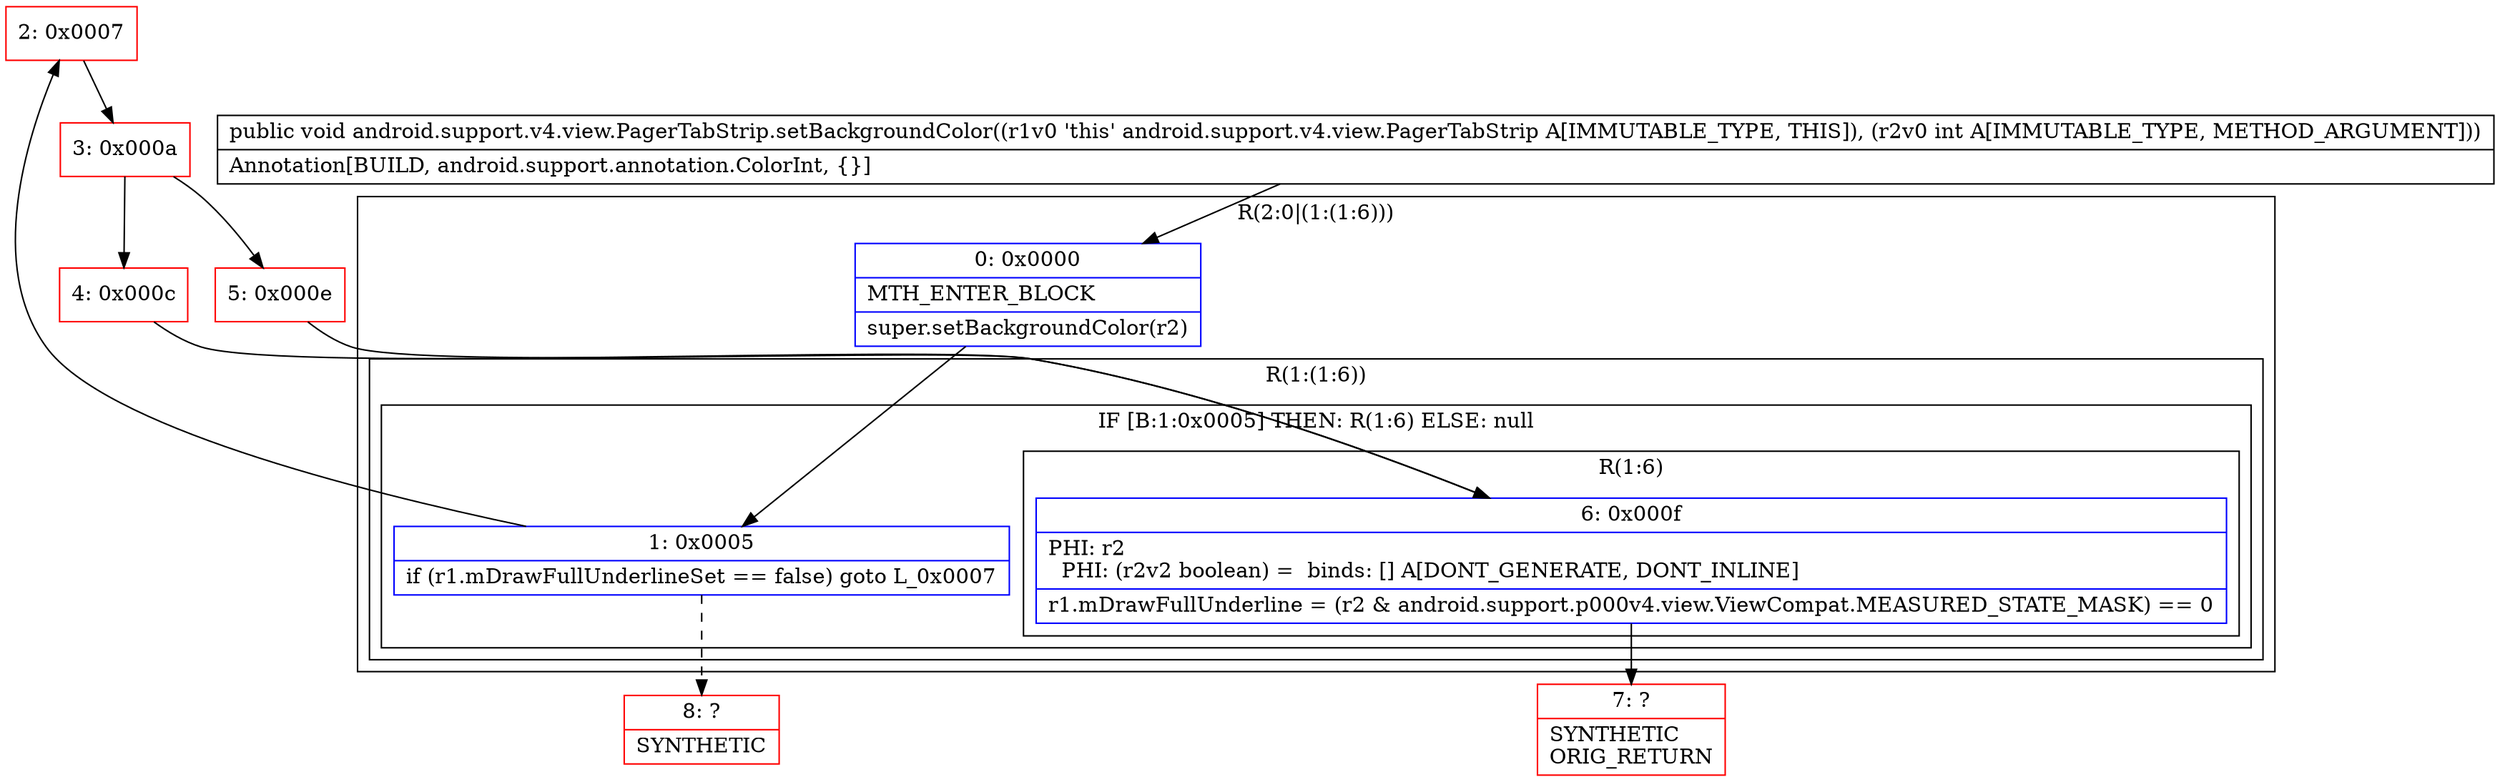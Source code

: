 digraph "CFG forandroid.support.v4.view.PagerTabStrip.setBackgroundColor(I)V" {
subgraph cluster_Region_584818895 {
label = "R(2:0|(1:(1:6)))";
node [shape=record,color=blue];
Node_0 [shape=record,label="{0\:\ 0x0000|MTH_ENTER_BLOCK\l|super.setBackgroundColor(r2)\l}"];
subgraph cluster_Region_707566616 {
label = "R(1:(1:6))";
node [shape=record,color=blue];
subgraph cluster_IfRegion_186339213 {
label = "IF [B:1:0x0005] THEN: R(1:6) ELSE: null";
node [shape=record,color=blue];
Node_1 [shape=record,label="{1\:\ 0x0005|if (r1.mDrawFullUnderlineSet == false) goto L_0x0007\l}"];
subgraph cluster_Region_2030675611 {
label = "R(1:6)";
node [shape=record,color=blue];
Node_6 [shape=record,label="{6\:\ 0x000f|PHI: r2 \l  PHI: (r2v2 boolean) =  binds: [] A[DONT_GENERATE, DONT_INLINE]\l|r1.mDrawFullUnderline = (r2 & android.support.p000v4.view.ViewCompat.MEASURED_STATE_MASK) == 0\l}"];
}
}
}
}
Node_2 [shape=record,color=red,label="{2\:\ 0x0007}"];
Node_3 [shape=record,color=red,label="{3\:\ 0x000a}"];
Node_4 [shape=record,color=red,label="{4\:\ 0x000c}"];
Node_5 [shape=record,color=red,label="{5\:\ 0x000e}"];
Node_7 [shape=record,color=red,label="{7\:\ ?|SYNTHETIC\lORIG_RETURN\l}"];
Node_8 [shape=record,color=red,label="{8\:\ ?|SYNTHETIC\l}"];
MethodNode[shape=record,label="{public void android.support.v4.view.PagerTabStrip.setBackgroundColor((r1v0 'this' android.support.v4.view.PagerTabStrip A[IMMUTABLE_TYPE, THIS]), (r2v0 int A[IMMUTABLE_TYPE, METHOD_ARGUMENT]))  | Annotation[BUILD, android.support.annotation.ColorInt, \{\}]\l}"];
MethodNode -> Node_0;
Node_0 -> Node_1;
Node_1 -> Node_2;
Node_1 -> Node_8[style=dashed];
Node_6 -> Node_7;
Node_2 -> Node_3;
Node_3 -> Node_4;
Node_3 -> Node_5;
Node_4 -> Node_6;
Node_5 -> Node_6;
}

